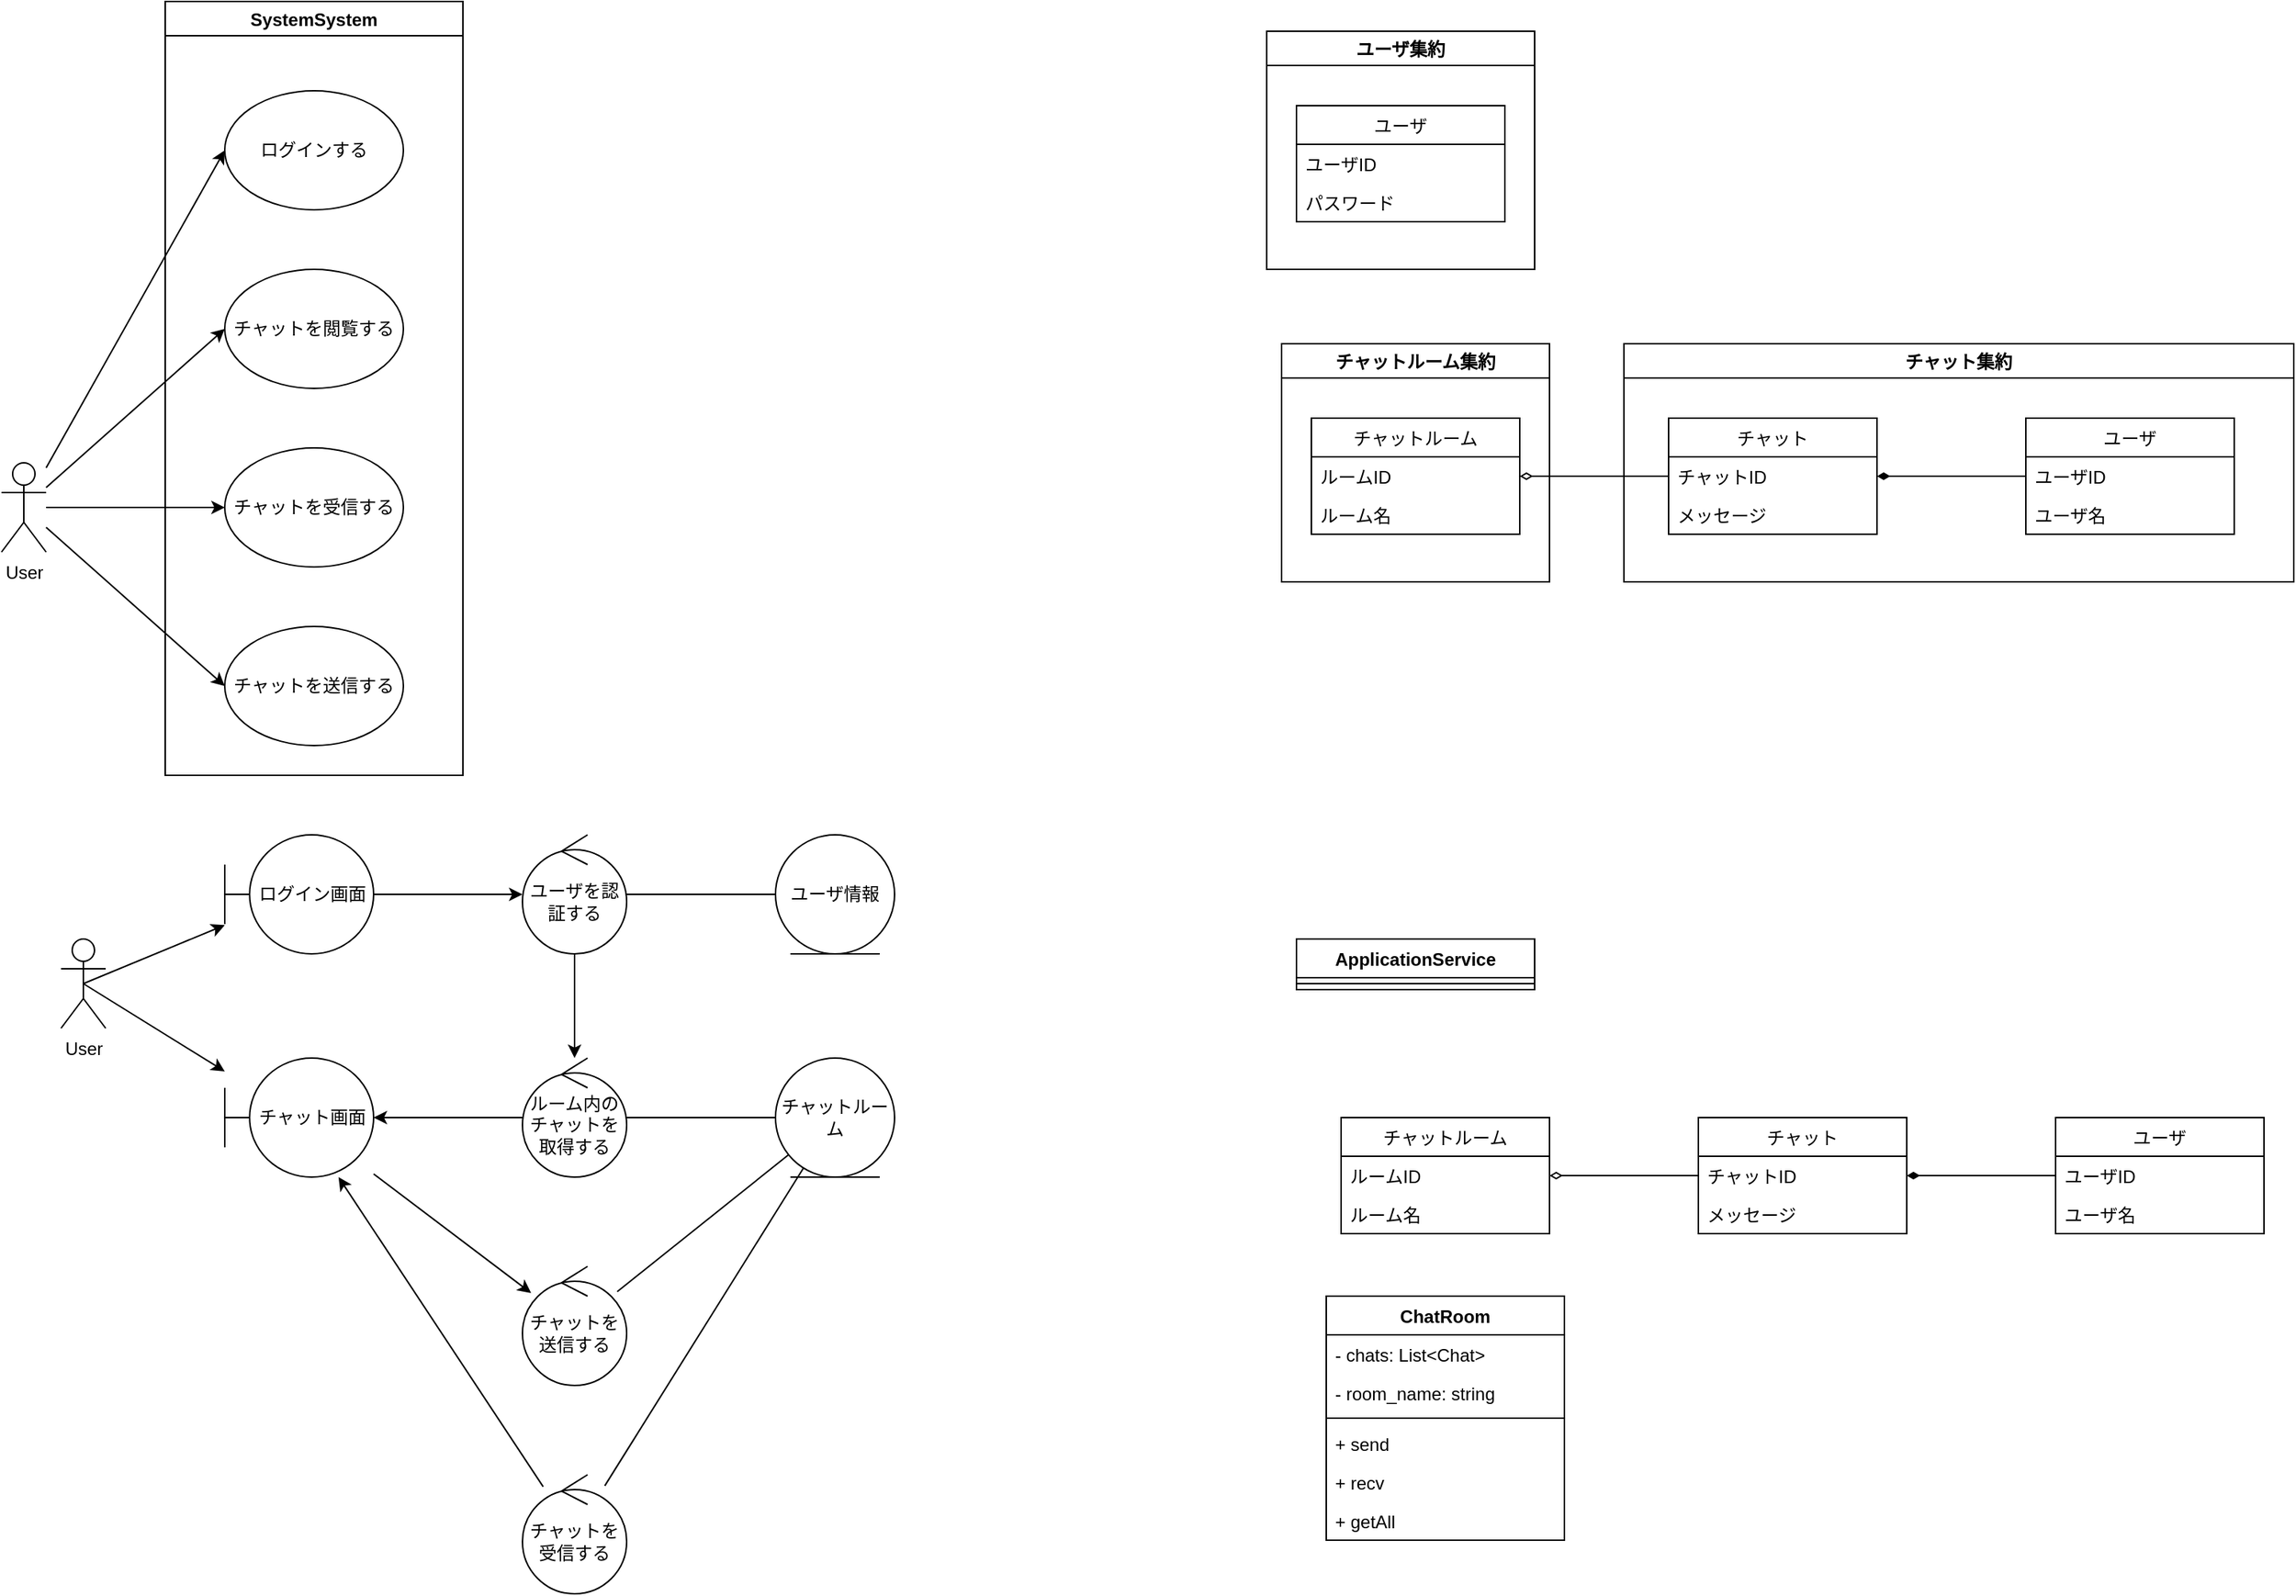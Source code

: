 <mxfile version="18.0.4" type="device"><diagram id="_5WF8uaJ7BwAuBJHzR0Y" name="Page-1"><mxGraphModel dx="2062" dy="1235" grid="1" gridSize="10" guides="1" tooltips="1" connect="1" arrows="1" fold="1" page="1" pageScale="1" pageWidth="850" pageHeight="1100" math="0" shadow="0"><root><mxCell id="0"/><mxCell id="1" parent="0"/><mxCell id="HCfcSVvrE4-NPMblXLDP-5" style="rounded=0;orthogonalLoop=1;jettySize=auto;html=1;entryX=0;entryY=0.5;entryDx=0;entryDy=0;" edge="1" parent="1" source="HCfcSVvrE4-NPMblXLDP-1" target="HCfcSVvrE4-NPMblXLDP-2"><mxGeometry relative="1" as="geometry"/></mxCell><mxCell id="HCfcSVvrE4-NPMblXLDP-6" style="edgeStyle=none;rounded=0;orthogonalLoop=1;jettySize=auto;html=1;entryX=0;entryY=0.5;entryDx=0;entryDy=0;" edge="1" parent="1" source="HCfcSVvrE4-NPMblXLDP-1" target="HCfcSVvrE4-NPMblXLDP-4"><mxGeometry relative="1" as="geometry"/></mxCell><mxCell id="HCfcSVvrE4-NPMblXLDP-18" style="edgeStyle=none;rounded=0;orthogonalLoop=1;jettySize=auto;html=1;entryX=0;entryY=0.5;entryDx=0;entryDy=0;" edge="1" parent="1" source="HCfcSVvrE4-NPMblXLDP-1" target="HCfcSVvrE4-NPMblXLDP-17"><mxGeometry relative="1" as="geometry"/></mxCell><mxCell id="HCfcSVvrE4-NPMblXLDP-1" value="User" style="shape=umlActor;verticalLabelPosition=bottom;verticalAlign=top;html=1;outlineConnect=0;" vertex="1" parent="1"><mxGeometry x="50" y="320" width="30" height="60" as="geometry"/></mxCell><mxCell id="HCfcSVvrE4-NPMblXLDP-2" value="チャットを閲覧する" style="ellipse;whiteSpace=wrap;html=1;" vertex="1" parent="1"><mxGeometry x="200" y="190" width="120" height="80" as="geometry"/></mxCell><mxCell id="HCfcSVvrE4-NPMblXLDP-3" value="チャットを送信する" style="ellipse;whiteSpace=wrap;html=1;" vertex="1" parent="1"><mxGeometry x="200" y="430" width="120" height="80" as="geometry"/></mxCell><mxCell id="HCfcSVvrE4-NPMblXLDP-4" value="チャットを受信する" style="ellipse;whiteSpace=wrap;html=1;" vertex="1" parent="1"><mxGeometry x="200" y="310" width="120" height="80" as="geometry"/></mxCell><mxCell id="HCfcSVvrE4-NPMblXLDP-9" style="edgeStyle=none;rounded=0;orthogonalLoop=1;jettySize=auto;html=1;entryX=0;entryY=0.5;entryDx=0;entryDy=0;" edge="1" parent="1" source="HCfcSVvrE4-NPMblXLDP-1" target="HCfcSVvrE4-NPMblXLDP-3"><mxGeometry relative="1" as="geometry"><mxPoint x="90" y="351.111" as="sourcePoint"/><mxPoint x="210" y="360" as="targetPoint"/></mxGeometry></mxCell><mxCell id="HCfcSVvrE4-NPMblXLDP-17" value="ログインする" style="ellipse;whiteSpace=wrap;html=1;" vertex="1" parent="1"><mxGeometry x="200" y="70" width="120" height="80" as="geometry"/></mxCell><mxCell id="HCfcSVvrE4-NPMblXLDP-20" value="SystemSystem" style="swimlane;" vertex="1" parent="1"><mxGeometry x="160" y="10" width="200" height="520" as="geometry"/></mxCell><mxCell id="HCfcSVvrE4-NPMblXLDP-24" style="edgeStyle=none;rounded=0;orthogonalLoop=1;jettySize=auto;html=1;exitX=0.5;exitY=0.5;exitDx=0;exitDy=0;exitPerimeter=0;" edge="1" parent="1" source="HCfcSVvrE4-NPMblXLDP-21" target="HCfcSVvrE4-NPMblXLDP-22"><mxGeometry relative="1" as="geometry"/></mxCell><mxCell id="HCfcSVvrE4-NPMblXLDP-25" style="edgeStyle=none;rounded=0;orthogonalLoop=1;jettySize=auto;html=1;exitX=0.5;exitY=0.5;exitDx=0;exitDy=0;exitPerimeter=0;" edge="1" parent="1" source="HCfcSVvrE4-NPMblXLDP-21" target="HCfcSVvrE4-NPMblXLDP-23"><mxGeometry relative="1" as="geometry"/></mxCell><mxCell id="HCfcSVvrE4-NPMblXLDP-21" value="User" style="shape=umlActor;verticalLabelPosition=bottom;verticalAlign=top;html=1;outlineConnect=0;" vertex="1" parent="1"><mxGeometry x="90" y="640" width="30" height="60" as="geometry"/></mxCell><mxCell id="HCfcSVvrE4-NPMblXLDP-27" style="edgeStyle=none;rounded=0;orthogonalLoop=1;jettySize=auto;html=1;" edge="1" parent="1" source="HCfcSVvrE4-NPMblXLDP-22" target="HCfcSVvrE4-NPMblXLDP-26"><mxGeometry relative="1" as="geometry"/></mxCell><mxCell id="HCfcSVvrE4-NPMblXLDP-22" value="ログイン画面" style="shape=umlBoundary;whiteSpace=wrap;html=1;" vertex="1" parent="1"><mxGeometry x="200" y="570" width="100" height="80" as="geometry"/></mxCell><mxCell id="HCfcSVvrE4-NPMblXLDP-35" style="edgeStyle=none;rounded=0;orthogonalLoop=1;jettySize=auto;html=1;endArrow=classic;endFill=1;" edge="1" parent="1" source="HCfcSVvrE4-NPMblXLDP-23" target="HCfcSVvrE4-NPMblXLDP-34"><mxGeometry relative="1" as="geometry"/></mxCell><mxCell id="HCfcSVvrE4-NPMblXLDP-23" value="チャット画面" style="shape=umlBoundary;whiteSpace=wrap;html=1;" vertex="1" parent="1"><mxGeometry x="200" y="720" width="100" height="80" as="geometry"/></mxCell><mxCell id="HCfcSVvrE4-NPMblXLDP-28" style="edgeStyle=none;rounded=0;orthogonalLoop=1;jettySize=auto;html=1;" edge="1" parent="1" source="HCfcSVvrE4-NPMblXLDP-26" target="HCfcSVvrE4-NPMblXLDP-31"><mxGeometry relative="1" as="geometry"/></mxCell><mxCell id="HCfcSVvrE4-NPMblXLDP-30" style="edgeStyle=none;rounded=0;orthogonalLoop=1;jettySize=auto;html=1;endArrow=none;endFill=0;" edge="1" parent="1" source="HCfcSVvrE4-NPMblXLDP-26" target="HCfcSVvrE4-NPMblXLDP-29"><mxGeometry relative="1" as="geometry"/></mxCell><mxCell id="HCfcSVvrE4-NPMblXLDP-26" value="ユーザを認証する" style="ellipse;shape=umlControl;whiteSpace=wrap;html=1;" vertex="1" parent="1"><mxGeometry x="400" y="570" width="70" height="80" as="geometry"/></mxCell><mxCell id="HCfcSVvrE4-NPMblXLDP-29" value="ユーザ情報" style="ellipse;shape=umlEntity;whiteSpace=wrap;html=1;" vertex="1" parent="1"><mxGeometry x="570" y="570" width="80" height="80" as="geometry"/></mxCell><mxCell id="HCfcSVvrE4-NPMblXLDP-33" style="edgeStyle=none;rounded=0;orthogonalLoop=1;jettySize=auto;html=1;endArrow=classic;endFill=1;" edge="1" parent="1" source="HCfcSVvrE4-NPMblXLDP-31" target="HCfcSVvrE4-NPMblXLDP-23"><mxGeometry relative="1" as="geometry"/></mxCell><mxCell id="HCfcSVvrE4-NPMblXLDP-37" style="edgeStyle=none;rounded=0;orthogonalLoop=1;jettySize=auto;html=1;endArrow=none;endFill=0;" edge="1" parent="1" source="HCfcSVvrE4-NPMblXLDP-31" target="HCfcSVvrE4-NPMblXLDP-36"><mxGeometry relative="1" as="geometry"><Array as="points"><mxPoint x="530" y="760"/></Array></mxGeometry></mxCell><mxCell id="HCfcSVvrE4-NPMblXLDP-31" value="ルーム内のチャットを取得する" style="ellipse;shape=umlControl;whiteSpace=wrap;html=1;" vertex="1" parent="1"><mxGeometry x="400" y="720" width="70" height="80" as="geometry"/></mxCell><mxCell id="HCfcSVvrE4-NPMblXLDP-38" style="edgeStyle=none;rounded=0;orthogonalLoop=1;jettySize=auto;html=1;endArrow=none;endFill=0;" edge="1" parent="1" source="HCfcSVvrE4-NPMblXLDP-34" target="HCfcSVvrE4-NPMblXLDP-36"><mxGeometry relative="1" as="geometry"/></mxCell><mxCell id="HCfcSVvrE4-NPMblXLDP-34" value="チャットを送信する" style="ellipse;shape=umlControl;whiteSpace=wrap;html=1;" vertex="1" parent="1"><mxGeometry x="400" y="860" width="70" height="80" as="geometry"/></mxCell><mxCell id="HCfcSVvrE4-NPMblXLDP-36" value="チャットルーム" style="ellipse;shape=umlEntity;whiteSpace=wrap;html=1;" vertex="1" parent="1"><mxGeometry x="570" y="720" width="80" height="80" as="geometry"/></mxCell><mxCell id="HCfcSVvrE4-NPMblXLDP-41" style="edgeStyle=none;rounded=0;orthogonalLoop=1;jettySize=auto;html=1;endArrow=classic;endFill=1;" edge="1" parent="1" source="HCfcSVvrE4-NPMblXLDP-39" target="HCfcSVvrE4-NPMblXLDP-23"><mxGeometry relative="1" as="geometry"/></mxCell><mxCell id="HCfcSVvrE4-NPMblXLDP-42" style="edgeStyle=none;rounded=0;orthogonalLoop=1;jettySize=auto;html=1;endArrow=none;endFill=0;" edge="1" parent="1" source="HCfcSVvrE4-NPMblXLDP-39" target="HCfcSVvrE4-NPMblXLDP-36"><mxGeometry relative="1" as="geometry"/></mxCell><mxCell id="HCfcSVvrE4-NPMblXLDP-39" value="チャットを受信する" style="ellipse;shape=umlControl;whiteSpace=wrap;html=1;" vertex="1" parent="1"><mxGeometry x="400" y="1000" width="70" height="80" as="geometry"/></mxCell><mxCell id="HCfcSVvrE4-NPMblXLDP-49" value="ユーザ" style="swimlane;fontStyle=0;childLayout=stackLayout;horizontal=1;startSize=26;fillColor=none;horizontalStack=0;resizeParent=1;resizeParentMax=0;resizeLast=0;collapsible=1;marginBottom=0;" vertex="1" parent="1"><mxGeometry x="920" y="80" width="140" height="78" as="geometry"/></mxCell><mxCell id="HCfcSVvrE4-NPMblXLDP-50" value="ユーザID" style="text;strokeColor=none;fillColor=none;align=left;verticalAlign=top;spacingLeft=4;spacingRight=4;overflow=hidden;rotatable=0;points=[[0,0.5],[1,0.5]];portConstraint=eastwest;" vertex="1" parent="HCfcSVvrE4-NPMblXLDP-49"><mxGeometry y="26" width="140" height="26" as="geometry"/></mxCell><mxCell id="HCfcSVvrE4-NPMblXLDP-51" value="パスワード" style="text;strokeColor=none;fillColor=none;align=left;verticalAlign=top;spacingLeft=4;spacingRight=4;overflow=hidden;rotatable=0;points=[[0,0.5],[1,0.5]];portConstraint=eastwest;" vertex="1" parent="HCfcSVvrE4-NPMblXLDP-49"><mxGeometry y="52" width="140" height="26" as="geometry"/></mxCell><mxCell id="HCfcSVvrE4-NPMblXLDP-68" style="edgeStyle=none;rounded=0;orthogonalLoop=1;jettySize=auto;html=1;endArrow=none;endFill=0;startArrow=diamondThin;startFill=0;" edge="1" parent="1" source="HCfcSVvrE4-NPMblXLDP-73" target="HCfcSVvrE4-NPMblXLDP-58"><mxGeometry relative="1" as="geometry"><mxPoint x="1070" y="319.792" as="sourcePoint"/></mxGeometry></mxCell><mxCell id="HCfcSVvrE4-NPMblXLDP-58" value="チャット" style="swimlane;fontStyle=0;childLayout=stackLayout;horizontal=1;startSize=26;fillColor=none;horizontalStack=0;resizeParent=1;resizeParentMax=0;resizeLast=0;collapsible=1;marginBottom=0;" vertex="1" parent="1"><mxGeometry x="1170" y="290" width="140" height="78" as="geometry"><mxRectangle x="1120" y="320" width="80" height="26" as="alternateBounds"/></mxGeometry></mxCell><mxCell id="HCfcSVvrE4-NPMblXLDP-59" value="チャットID" style="text;strokeColor=none;fillColor=none;align=left;verticalAlign=top;spacingLeft=4;spacingRight=4;overflow=hidden;rotatable=0;points=[[0,0.5],[1,0.5]];portConstraint=eastwest;" vertex="1" parent="HCfcSVvrE4-NPMblXLDP-58"><mxGeometry y="26" width="140" height="26" as="geometry"/></mxCell><mxCell id="HCfcSVvrE4-NPMblXLDP-62" value="メッセージ" style="text;strokeColor=none;fillColor=none;align=left;verticalAlign=top;spacingLeft=4;spacingRight=4;overflow=hidden;rotatable=0;points=[[0,0.5],[1,0.5]];portConstraint=eastwest;" vertex="1" parent="HCfcSVvrE4-NPMblXLDP-58"><mxGeometry y="52" width="140" height="26" as="geometry"/></mxCell><mxCell id="HCfcSVvrE4-NPMblXLDP-64" value="ユーザ" style="swimlane;fontStyle=0;childLayout=stackLayout;horizontal=1;startSize=26;fillColor=none;horizontalStack=0;resizeParent=1;resizeParentMax=0;resizeLast=0;collapsible=1;marginBottom=0;" vertex="1" parent="1"><mxGeometry x="1410" y="290" width="140" height="78" as="geometry"/></mxCell><mxCell id="HCfcSVvrE4-NPMblXLDP-65" value="ユーザID" style="text;strokeColor=none;fillColor=none;align=left;verticalAlign=top;spacingLeft=4;spacingRight=4;overflow=hidden;rotatable=0;points=[[0,0.5],[1,0.5]];portConstraint=eastwest;" vertex="1" parent="HCfcSVvrE4-NPMblXLDP-64"><mxGeometry y="26" width="140" height="26" as="geometry"/></mxCell><mxCell id="HCfcSVvrE4-NPMblXLDP-67" value="ユーザ名" style="text;strokeColor=none;fillColor=none;align=left;verticalAlign=top;spacingLeft=4;spacingRight=4;overflow=hidden;rotatable=0;points=[[0,0.5],[1,0.5]];portConstraint=eastwest;" vertex="1" parent="HCfcSVvrE4-NPMblXLDP-64"><mxGeometry y="52" width="140" height="26" as="geometry"/></mxCell><mxCell id="HCfcSVvrE4-NPMblXLDP-69" style="edgeStyle=none;rounded=0;orthogonalLoop=1;jettySize=auto;html=1;endArrow=none;endFill=0;startArrow=diamondThin;startFill=1;" edge="1" parent="1" source="HCfcSVvrE4-NPMblXLDP-59" target="HCfcSVvrE4-NPMblXLDP-64"><mxGeometry relative="1" as="geometry"/></mxCell><mxCell id="HCfcSVvrE4-NPMblXLDP-73" value="チャットルーム" style="swimlane;fontStyle=0;childLayout=stackLayout;horizontal=1;startSize=26;fillColor=none;horizontalStack=0;resizeParent=1;resizeParentMax=0;resizeLast=0;collapsible=1;marginBottom=0;" vertex="1" parent="1"><mxGeometry x="930" y="290" width="140" height="78" as="geometry"/></mxCell><mxCell id="HCfcSVvrE4-NPMblXLDP-74" value="ルームID&#10;" style="text;strokeColor=none;fillColor=none;align=left;verticalAlign=top;spacingLeft=4;spacingRight=4;overflow=hidden;rotatable=0;points=[[0,0.5],[1,0.5]];portConstraint=eastwest;" vertex="1" parent="HCfcSVvrE4-NPMblXLDP-73"><mxGeometry y="26" width="140" height="26" as="geometry"/></mxCell><mxCell id="HCfcSVvrE4-NPMblXLDP-75" value="ルーム名" style="text;strokeColor=none;fillColor=none;align=left;verticalAlign=top;spacingLeft=4;spacingRight=4;overflow=hidden;rotatable=0;points=[[0,0.5],[1,0.5]];portConstraint=eastwest;" vertex="1" parent="HCfcSVvrE4-NPMblXLDP-73"><mxGeometry y="52" width="140" height="26" as="geometry"/></mxCell><mxCell id="HCfcSVvrE4-NPMblXLDP-76" value="チャット集約" style="swimlane;" vertex="1" parent="1"><mxGeometry x="1140" y="240" width="450" height="160" as="geometry"/></mxCell><mxCell id="HCfcSVvrE4-NPMblXLDP-77" value="チャットルーム集約" style="swimlane;" vertex="1" parent="1"><mxGeometry x="910" y="240" width="180" height="160" as="geometry"/></mxCell><mxCell id="HCfcSVvrE4-NPMblXLDP-78" value="ユーザ集約" style="swimlane;" vertex="1" parent="1"><mxGeometry x="900" y="30" width="180" height="160" as="geometry"/></mxCell><mxCell id="HCfcSVvrE4-NPMblXLDP-83" value="ApplicationService" style="swimlane;fontStyle=1;align=center;verticalAlign=top;childLayout=stackLayout;horizontal=1;startSize=26;horizontalStack=0;resizeParent=1;resizeParentMax=0;resizeLast=0;collapsible=1;marginBottom=0;" vertex="1" parent="1"><mxGeometry x="920" y="640" width="160" height="34" as="geometry"/></mxCell><mxCell id="HCfcSVvrE4-NPMblXLDP-85" value="" style="line;strokeWidth=1;fillColor=none;align=left;verticalAlign=middle;spacingTop=-1;spacingLeft=3;spacingRight=3;rotatable=0;labelPosition=right;points=[];portConstraint=eastwest;" vertex="1" parent="HCfcSVvrE4-NPMblXLDP-83"><mxGeometry y="26" width="160" height="8" as="geometry"/></mxCell><mxCell id="HCfcSVvrE4-NPMblXLDP-96" style="edgeStyle=none;rounded=0;orthogonalLoop=1;jettySize=auto;html=1;endArrow=none;endFill=0;startArrow=diamondThin;startFill=0;" edge="1" parent="1" source="HCfcSVvrE4-NPMblXLDP-104" target="HCfcSVvrE4-NPMblXLDP-97"><mxGeometry relative="1" as="geometry"><mxPoint x="1090" y="789.792" as="sourcePoint"/></mxGeometry></mxCell><mxCell id="HCfcSVvrE4-NPMblXLDP-97" value="チャット" style="swimlane;fontStyle=0;childLayout=stackLayout;horizontal=1;startSize=26;fillColor=none;horizontalStack=0;resizeParent=1;resizeParentMax=0;resizeLast=0;collapsible=1;marginBottom=0;" vertex="1" parent="1"><mxGeometry x="1190" y="760" width="140" height="78" as="geometry"><mxRectangle x="1120" y="320" width="80" height="26" as="alternateBounds"/></mxGeometry></mxCell><mxCell id="HCfcSVvrE4-NPMblXLDP-98" value="チャットID" style="text;strokeColor=none;fillColor=none;align=left;verticalAlign=top;spacingLeft=4;spacingRight=4;overflow=hidden;rotatable=0;points=[[0,0.5],[1,0.5]];portConstraint=eastwest;" vertex="1" parent="HCfcSVvrE4-NPMblXLDP-97"><mxGeometry y="26" width="140" height="26" as="geometry"/></mxCell><mxCell id="HCfcSVvrE4-NPMblXLDP-99" value="メッセージ" style="text;strokeColor=none;fillColor=none;align=left;verticalAlign=top;spacingLeft=4;spacingRight=4;overflow=hidden;rotatable=0;points=[[0,0.5],[1,0.5]];portConstraint=eastwest;" vertex="1" parent="HCfcSVvrE4-NPMblXLDP-97"><mxGeometry y="52" width="140" height="26" as="geometry"/></mxCell><mxCell id="HCfcSVvrE4-NPMblXLDP-100" value="ユーザ" style="swimlane;fontStyle=0;childLayout=stackLayout;horizontal=1;startSize=26;fillColor=none;horizontalStack=0;resizeParent=1;resizeParentMax=0;resizeLast=0;collapsible=1;marginBottom=0;" vertex="1" parent="1"><mxGeometry x="1430" y="760" width="140" height="78" as="geometry"/></mxCell><mxCell id="HCfcSVvrE4-NPMblXLDP-101" value="ユーザID" style="text;strokeColor=none;fillColor=none;align=left;verticalAlign=top;spacingLeft=4;spacingRight=4;overflow=hidden;rotatable=0;points=[[0,0.5],[1,0.5]];portConstraint=eastwest;" vertex="1" parent="HCfcSVvrE4-NPMblXLDP-100"><mxGeometry y="26" width="140" height="26" as="geometry"/></mxCell><mxCell id="HCfcSVvrE4-NPMblXLDP-102" value="ユーザ名" style="text;strokeColor=none;fillColor=none;align=left;verticalAlign=top;spacingLeft=4;spacingRight=4;overflow=hidden;rotatable=0;points=[[0,0.5],[1,0.5]];portConstraint=eastwest;" vertex="1" parent="HCfcSVvrE4-NPMblXLDP-100"><mxGeometry y="52" width="140" height="26" as="geometry"/></mxCell><mxCell id="HCfcSVvrE4-NPMblXLDP-103" style="edgeStyle=none;rounded=0;orthogonalLoop=1;jettySize=auto;html=1;endArrow=none;endFill=0;startArrow=diamondThin;startFill=1;" edge="1" parent="1" source="HCfcSVvrE4-NPMblXLDP-98" target="HCfcSVvrE4-NPMblXLDP-100"><mxGeometry relative="1" as="geometry"/></mxCell><mxCell id="HCfcSVvrE4-NPMblXLDP-104" value="チャットルーム" style="swimlane;fontStyle=0;childLayout=stackLayout;horizontal=1;startSize=26;fillColor=none;horizontalStack=0;resizeParent=1;resizeParentMax=0;resizeLast=0;collapsible=1;marginBottom=0;" vertex="1" parent="1"><mxGeometry x="950" y="760" width="140" height="78" as="geometry"/></mxCell><mxCell id="HCfcSVvrE4-NPMblXLDP-105" value="ルームID&#10;" style="text;strokeColor=none;fillColor=none;align=left;verticalAlign=top;spacingLeft=4;spacingRight=4;overflow=hidden;rotatable=0;points=[[0,0.5],[1,0.5]];portConstraint=eastwest;" vertex="1" parent="HCfcSVvrE4-NPMblXLDP-104"><mxGeometry y="26" width="140" height="26" as="geometry"/></mxCell><mxCell id="HCfcSVvrE4-NPMblXLDP-106" value="ルーム名" style="text;strokeColor=none;fillColor=none;align=left;verticalAlign=top;spacingLeft=4;spacingRight=4;overflow=hidden;rotatable=0;points=[[0,0.5],[1,0.5]];portConstraint=eastwest;" vertex="1" parent="HCfcSVvrE4-NPMblXLDP-104"><mxGeometry y="52" width="140" height="26" as="geometry"/></mxCell><mxCell id="HCfcSVvrE4-NPMblXLDP-107" value="ChatRoom" style="swimlane;fontStyle=1;align=center;verticalAlign=top;childLayout=stackLayout;horizontal=1;startSize=26;horizontalStack=0;resizeParent=1;resizeParentMax=0;resizeLast=0;collapsible=1;marginBottom=0;" vertex="1" parent="1"><mxGeometry x="940" y="880" width="160" height="164" as="geometry"/></mxCell><mxCell id="HCfcSVvrE4-NPMblXLDP-108" value="- chats: List&lt;Chat&gt; " style="text;strokeColor=none;fillColor=none;align=left;verticalAlign=top;spacingLeft=4;spacingRight=4;overflow=hidden;rotatable=0;points=[[0,0.5],[1,0.5]];portConstraint=eastwest;" vertex="1" parent="HCfcSVvrE4-NPMblXLDP-107"><mxGeometry y="26" width="160" height="26" as="geometry"/></mxCell><mxCell id="HCfcSVvrE4-NPMblXLDP-111" value="- room_name: string" style="text;strokeColor=none;fillColor=none;align=left;verticalAlign=top;spacingLeft=4;spacingRight=4;overflow=hidden;rotatable=0;points=[[0,0.5],[1,0.5]];portConstraint=eastwest;" vertex="1" parent="HCfcSVvrE4-NPMblXLDP-107"><mxGeometry y="52" width="160" height="26" as="geometry"/></mxCell><mxCell id="HCfcSVvrE4-NPMblXLDP-109" value="" style="line;strokeWidth=1;fillColor=none;align=left;verticalAlign=middle;spacingTop=-1;spacingLeft=3;spacingRight=3;rotatable=0;labelPosition=right;points=[];portConstraint=eastwest;" vertex="1" parent="HCfcSVvrE4-NPMblXLDP-107"><mxGeometry y="78" width="160" height="8" as="geometry"/></mxCell><mxCell id="HCfcSVvrE4-NPMblXLDP-110" value="+ send" style="text;strokeColor=none;fillColor=none;align=left;verticalAlign=top;spacingLeft=4;spacingRight=4;overflow=hidden;rotatable=0;points=[[0,0.5],[1,0.5]];portConstraint=eastwest;" vertex="1" parent="HCfcSVvrE4-NPMblXLDP-107"><mxGeometry y="86" width="160" height="26" as="geometry"/></mxCell><mxCell id="HCfcSVvrE4-NPMblXLDP-112" value="+ recv" style="text;strokeColor=none;fillColor=none;align=left;verticalAlign=top;spacingLeft=4;spacingRight=4;overflow=hidden;rotatable=0;points=[[0,0.5],[1,0.5]];portConstraint=eastwest;" vertex="1" parent="HCfcSVvrE4-NPMblXLDP-107"><mxGeometry y="112" width="160" height="26" as="geometry"/></mxCell><mxCell id="HCfcSVvrE4-NPMblXLDP-113" value="+ getAll" style="text;strokeColor=none;fillColor=none;align=left;verticalAlign=top;spacingLeft=4;spacingRight=4;overflow=hidden;rotatable=0;points=[[0,0.5],[1,0.5]];portConstraint=eastwest;" vertex="1" parent="HCfcSVvrE4-NPMblXLDP-107"><mxGeometry y="138" width="160" height="26" as="geometry"/></mxCell></root></mxGraphModel></diagram></mxfile>